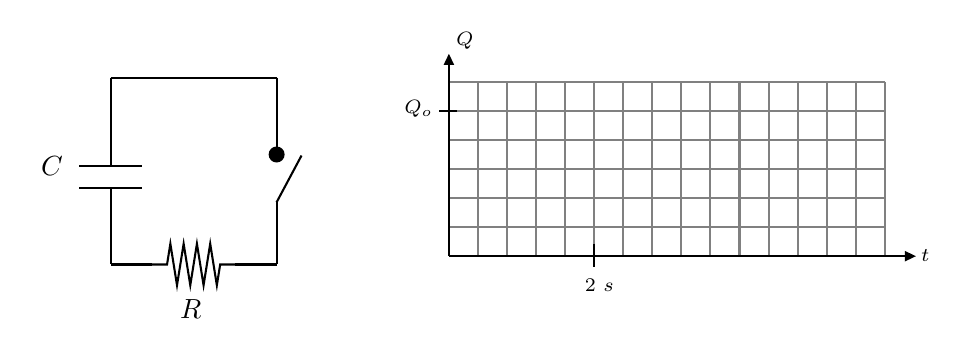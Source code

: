 

\tikzset{every picture/.style={line width=0.75pt}} %set default line width to 0.75pt        

\begin{tikzpicture}[x=0.75pt,y=0.75pt,yscale=-1,xscale=1]
%uncomment if require: \path (0,165); %set diagram left start at 0, and has height of 165

%Straight Lines [id:da21694403558430375] 
\draw    (63,34) -- (123,34) ;
%Straight Lines [id:da12186668018741531] 
\draw    (123,94) -- (123,124) ;
%Shape: Resistor [id:dp5192799178559] 
\draw   (63,124) -- (70.2,124) -- (71.8,114) -- (75,134) -- (78.2,114) -- (81.4,134) -- (84.6,114) -- (87.8,134) -- (91,114) -- (94.2,134) -- (95.8,124) -- (103,124) ;
%Straight Lines [id:da4064606371405326] 
\draw    (103,124) -- (123,124) ;
%Straight Lines [id:da6092949468165629] 
\draw    (43,34) -- (63,34) ;
%Straight Lines [id:da3996966582016197] 
\draw    (43,124) -- (63,124) ;
%Straight Lines [id:da8432524402003263] 
\draw    (43,34) -- (43,68.33) ;
%Straight Lines [id:da5673924877628735] 
\draw    (135,71.5) -- (123,94) ;
%Straight Lines [id:da40110239263509695] 
\draw    (123,34) -- (123,71) ;
\draw [shift={(123,71)}, rotate = 90] [color={rgb, 255:red, 0; green, 0; blue, 0 }  ][fill={rgb, 255:red, 0; green, 0; blue, 0 }  ][line width=0.75]      (0, 0) circle [x radius= 3.35, y radius= 3.35]   ;
%Shape: Contact [id:dp4210243094531454] 
\draw   (43,68.33) -- (43,76.33) (43,95) -- (43,87) (58,76.33) -- (28,76.33) (58,87) -- (28,87) ;
%Straight Lines [id:da39304851837883903] 
\draw    (43,95) -- (43,124) ;
%Shape: Grid [id:dp4136213731791418] 
\draw  [draw opacity=0] (206,36) -- (416,36) -- (416,120) -- (206,120) -- cycle ; \draw  [color={rgb, 255:red, 128; green, 128; blue, 128 }  ,draw opacity=1 ] (206,36) -- (206,120)(220,36) -- (220,120)(234,36) -- (234,120)(248,36) -- (248,120)(262,36) -- (262,120)(276,36) -- (276,120)(290,36) -- (290,120)(304,36) -- (304,120)(318,36) -- (318,120)(332,36) -- (332,120)(346,36) -- (346,120)(360,36) -- (360,120)(374,36) -- (374,120)(388,36) -- (388,120)(402,36) -- (402,120)(416,36) -- (416,120) ; \draw  [color={rgb, 255:red, 128; green, 128; blue, 128 }  ,draw opacity=1 ] (206,36) -- (416,36)(206,50) -- (416,50)(206,64) -- (416,64)(206,78) -- (416,78)(206,92) -- (416,92)(206,106) -- (416,106)(206,120) -- (416,120) ; \draw  [color={rgb, 255:red, 128; green, 128; blue, 128 }  ,draw opacity=1 ]  ;
%Straight Lines [id:da6371695008603995] 
\draw [color={rgb, 255:red, 128; green, 128; blue, 128 }  ,draw opacity=1 ]   (206,120) -- (416,120) ;
%Straight Lines [id:da19392406724359912] 
\draw [color={rgb, 255:red, 128; green, 128; blue, 128 }  ,draw opacity=1 ]   (416,120) -- (416,36) ;

%Straight Lines [id:da5115200356999086] 
\draw    (206,25.5) -- (206,120) ;
\draw [shift={(206,22.5)}, rotate = 90] [fill={rgb, 255:red, 0; green, 0; blue, 0 }  ][line width=0.08]  [draw opacity=0] (5.36,-2.57) -- (0,0) -- (5.36,2.57) -- cycle    ;
%Straight Lines [id:da04281112255200381] 
\draw [color={rgb, 255:red, 0; green, 0; blue, 0 }  ,draw opacity=1 ]   (206,120) -- (428,120) ;
\draw [shift={(431,120)}, rotate = 180] [fill={rgb, 255:red, 0; green, 0; blue, 0 }  ,fill opacity=1 ][line width=0.08]  [draw opacity=0] (5.36,-2.57) -- (0,0) -- (5.36,2.57) -- cycle    ;
%Straight Lines [id:da19821580998780153] 
\draw    (276,114) -- (276,125) ;
%Straight Lines [id:da5919180085071085] 
\draw    (210,50) -- (201,50) ;

% Text Node
\draw (75,139.4) node [anchor=north west][inner sep=0.75pt]    {$R$};
% Text Node
\draw (8,70.4) node [anchor=north west][inner sep=0.75pt]    {$C$};
% Text Node
\draw (208,10.4) node [anchor=north west][inner sep=0.75pt]  [font=\scriptsize]  {$Q$};
% Text Node
\draw (432,115.4) node [anchor=north west][inner sep=0.75pt]  [font=\scriptsize]  {$t$};
% Text Node
\draw (270,129.4) node [anchor=north west][inner sep=0.75pt]  [font=\scriptsize]  {$2\ s$};
% Text Node
\draw (183,43.4) node [anchor=north west][inner sep=0.75pt]  [font=\scriptsize]  {$Q_{o}$};


\end{tikzpicture}
